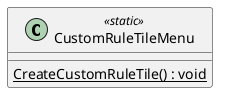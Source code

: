 @startuml
class CustomRuleTileMenu <<static>> {
    {static} CreateCustomRuleTile() : void
}
@enduml
